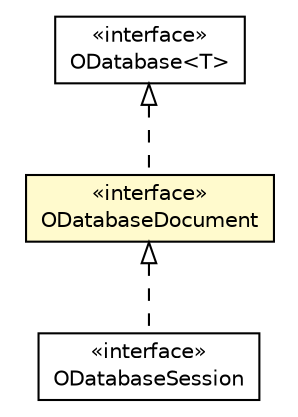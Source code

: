 #!/usr/local/bin/dot
#
# Class diagram 
# Generated by UMLGraph version R5_6-24-gf6e263 (http://www.umlgraph.org/)
#

digraph G {
	edge [fontname="Helvetica",fontsize=10,labelfontname="Helvetica",labelfontsize=10];
	node [fontname="Helvetica",fontsize=10,shape=plaintext];
	nodesep=0.25;
	ranksep=0.5;
	// com.orientechnologies.orient.core.db.ODatabaseSession
	c2457434 [label=<<table title="com.orientechnologies.orient.core.db.ODatabaseSession" border="0" cellborder="1" cellspacing="0" cellpadding="2" port="p" href="../ODatabaseSession.html">
		<tr><td><table border="0" cellspacing="0" cellpadding="1">
<tr><td align="center" balign="center"> &#171;interface&#187; </td></tr>
<tr><td align="center" balign="center"> ODatabaseSession </td></tr>
		</table></td></tr>
		</table>>, URL="../ODatabaseSession.html", fontname="Helvetica", fontcolor="black", fontsize=10.0];
	// com.orientechnologies.orient.core.db.ODatabase<T>
	c2457442 [label=<<table title="com.orientechnologies.orient.core.db.ODatabase" border="0" cellborder="1" cellspacing="0" cellpadding="2" port="p" href="../ODatabase.html">
		<tr><td><table border="0" cellspacing="0" cellpadding="1">
<tr><td align="center" balign="center"> &#171;interface&#187; </td></tr>
<tr><td align="center" balign="center"> ODatabase&lt;T&gt; </td></tr>
		</table></td></tr>
		</table>>, URL="../ODatabase.html", fontname="Helvetica", fontcolor="black", fontsize=10.0];
	// com.orientechnologies.orient.core.db.document.ODatabaseDocument
	c2457517 [label=<<table title="com.orientechnologies.orient.core.db.document.ODatabaseDocument" border="0" cellborder="1" cellspacing="0" cellpadding="2" port="p" bgcolor="lemonChiffon" href="./ODatabaseDocument.html">
		<tr><td><table border="0" cellspacing="0" cellpadding="1">
<tr><td align="center" balign="center"> &#171;interface&#187; </td></tr>
<tr><td align="center" balign="center"> ODatabaseDocument </td></tr>
		</table></td></tr>
		</table>>, URL="./ODatabaseDocument.html", fontname="Helvetica", fontcolor="black", fontsize=10.0];
	//com.orientechnologies.orient.core.db.ODatabaseSession implements com.orientechnologies.orient.core.db.document.ODatabaseDocument
	c2457517:p -> c2457434:p [dir=back,arrowtail=empty,style=dashed];
	//com.orientechnologies.orient.core.db.document.ODatabaseDocument implements com.orientechnologies.orient.core.db.ODatabase<T>
	c2457442:p -> c2457517:p [dir=back,arrowtail=empty,style=dashed];
}

